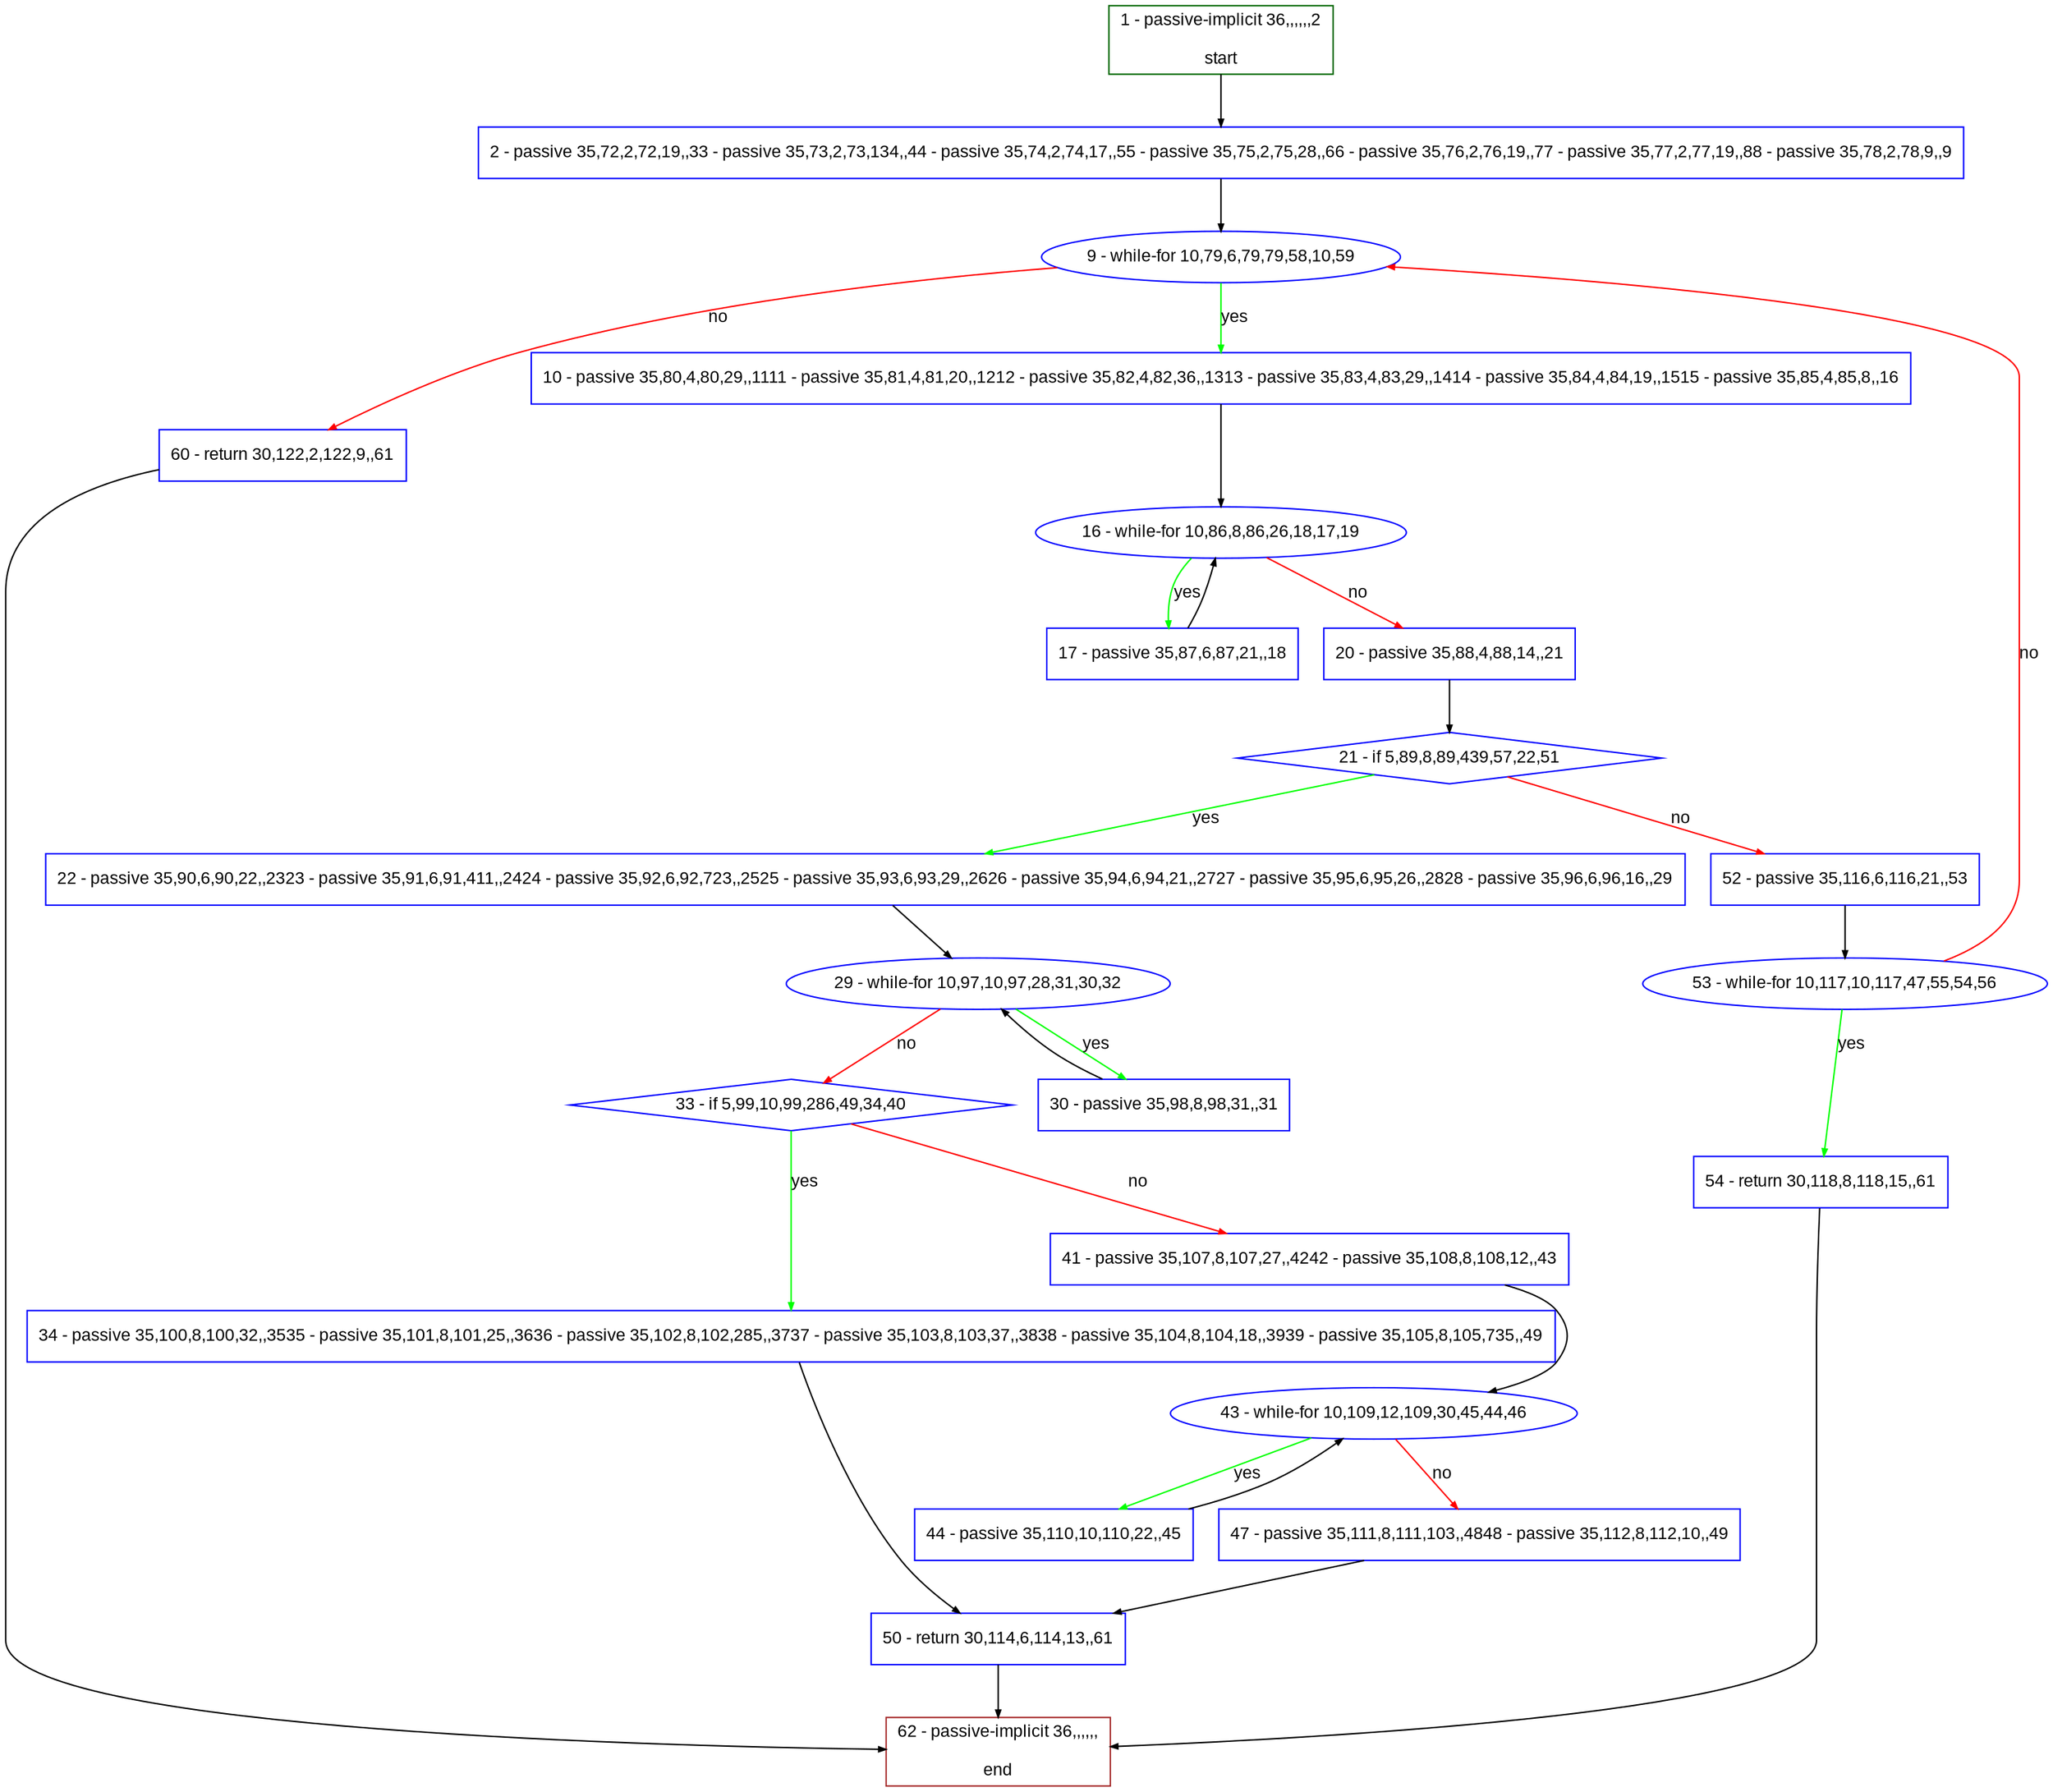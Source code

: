 digraph "" {
  graph [pack="true", label="", fontsize="12", packmode="clust", fontname="Arial", fillcolor="#FFFFCC", bgcolor="white", style="rounded,filled", compound="true"];
  node [node_initialized="no", label="", color="grey", fontsize="12", fillcolor="white", fontname="Arial", style="filled", shape="rectangle", compound="true", fixedsize="false"];
  edge [fontcolor="black", arrowhead="normal", arrowtail="none", arrowsize="0.5", ltail="", label="", color="black", fontsize="12", lhead="", fontname="Arial", dir="forward", compound="true"];
  __N1 [label="2 - passive 35,72,2,72,19,,33 - passive 35,73,2,73,134,,44 - passive 35,74,2,74,17,,55 - passive 35,75,2,75,28,,66 - passive 35,76,2,76,19,,77 - passive 35,77,2,77,19,,88 - passive 35,78,2,78,9,,9", color="#0000ff", fillcolor="#ffffff", style="filled", shape="box"];
  __N2 [label="1 - passive-implicit 36,,,,,,2\n\nstart", color="#006400", fillcolor="#ffffff", style="filled", shape="box"];
  __N3 [label="9 - while-for 10,79,6,79,79,58,10,59", color="#0000ff", fillcolor="#ffffff", style="filled", shape="oval"];
  __N4 [label="10 - passive 35,80,4,80,29,,1111 - passive 35,81,4,81,20,,1212 - passive 35,82,4,82,36,,1313 - passive 35,83,4,83,29,,1414 - passive 35,84,4,84,19,,1515 - passive 35,85,4,85,8,,16", color="#0000ff", fillcolor="#ffffff", style="filled", shape="box"];
  __N5 [label="60 - return 30,122,2,122,9,,61", color="#0000ff", fillcolor="#ffffff", style="filled", shape="box"];
  __N6 [label="16 - while-for 10,86,8,86,26,18,17,19", color="#0000ff", fillcolor="#ffffff", style="filled", shape="oval"];
  __N7 [label="17 - passive 35,87,6,87,21,,18", color="#0000ff", fillcolor="#ffffff", style="filled", shape="box"];
  __N8 [label="20 - passive 35,88,4,88,14,,21", color="#0000ff", fillcolor="#ffffff", style="filled", shape="box"];
  __N9 [label="21 - if 5,89,8,89,439,57,22,51", color="#0000ff", fillcolor="#ffffff", style="filled", shape="diamond"];
  __N10 [label="22 - passive 35,90,6,90,22,,2323 - passive 35,91,6,91,411,,2424 - passive 35,92,6,92,723,,2525 - passive 35,93,6,93,29,,2626 - passive 35,94,6,94,21,,2727 - passive 35,95,6,95,26,,2828 - passive 35,96,6,96,16,,29", color="#0000ff", fillcolor="#ffffff", style="filled", shape="box"];
  __N11 [label="52 - passive 35,116,6,116,21,,53", color="#0000ff", fillcolor="#ffffff", style="filled", shape="box"];
  __N12 [label="29 - while-for 10,97,10,97,28,31,30,32", color="#0000ff", fillcolor="#ffffff", style="filled", shape="oval"];
  __N13 [label="30 - passive 35,98,8,98,31,,31", color="#0000ff", fillcolor="#ffffff", style="filled", shape="box"];
  __N14 [label="33 - if 5,99,10,99,286,49,34,40", color="#0000ff", fillcolor="#ffffff", style="filled", shape="diamond"];
  __N15 [label="34 - passive 35,100,8,100,32,,3535 - passive 35,101,8,101,25,,3636 - passive 35,102,8,102,285,,3737 - passive 35,103,8,103,37,,3838 - passive 35,104,8,104,18,,3939 - passive 35,105,8,105,735,,49", color="#0000ff", fillcolor="#ffffff", style="filled", shape="box"];
  __N16 [label="41 - passive 35,107,8,107,27,,4242 - passive 35,108,8,108,12,,43", color="#0000ff", fillcolor="#ffffff", style="filled", shape="box"];
  __N17 [label="50 - return 30,114,6,114,13,,61", color="#0000ff", fillcolor="#ffffff", style="filled", shape="box"];
  __N18 [label="43 - while-for 10,109,12,109,30,45,44,46", color="#0000ff", fillcolor="#ffffff", style="filled", shape="oval"];
  __N19 [label="44 - passive 35,110,10,110,22,,45", color="#0000ff", fillcolor="#ffffff", style="filled", shape="box"];
  __N20 [label="47 - passive 35,111,8,111,103,,4848 - passive 35,112,8,112,10,,49", color="#0000ff", fillcolor="#ffffff", style="filled", shape="box"];
  __N21 [label="62 - passive-implicit 36,,,,,,\n\nend", color="#a52a2a", fillcolor="#ffffff", style="filled", shape="box"];
  __N22 [label="53 - while-for 10,117,10,117,47,55,54,56", color="#0000ff", fillcolor="#ffffff", style="filled", shape="oval"];
  __N23 [label="54 - return 30,118,8,118,15,,61", color="#0000ff", fillcolor="#ffffff", style="filled", shape="box"];
  __N2 -> __N1 [arrowhead="normal", arrowtail="none", color="#000000", label="", dir="forward"];
  __N1 -> __N3 [arrowhead="normal", arrowtail="none", color="#000000", label="", dir="forward"];
  __N3 -> __N4 [arrowhead="normal", arrowtail="none", color="#00ff00", label="yes", dir="forward"];
  __N3 -> __N5 [arrowhead="normal", arrowtail="none", color="#ff0000", label="no", dir="forward"];
  __N4 -> __N6 [arrowhead="normal", arrowtail="none", color="#000000", label="", dir="forward"];
  __N6 -> __N7 [arrowhead="normal", arrowtail="none", color="#00ff00", label="yes", dir="forward"];
  __N7 -> __N6 [arrowhead="normal", arrowtail="none", color="#000000", label="", dir="forward"];
  __N6 -> __N8 [arrowhead="normal", arrowtail="none", color="#ff0000", label="no", dir="forward"];
  __N8 -> __N9 [arrowhead="normal", arrowtail="none", color="#000000", label="", dir="forward"];
  __N9 -> __N10 [arrowhead="normal", arrowtail="none", color="#00ff00", label="yes", dir="forward"];
  __N9 -> __N11 [arrowhead="normal", arrowtail="none", color="#ff0000", label="no", dir="forward"];
  __N10 -> __N12 [arrowhead="normal", arrowtail="none", color="#000000", label="", dir="forward"];
  __N12 -> __N13 [arrowhead="normal", arrowtail="none", color="#00ff00", label="yes", dir="forward"];
  __N13 -> __N12 [arrowhead="normal", arrowtail="none", color="#000000", label="", dir="forward"];
  __N12 -> __N14 [arrowhead="normal", arrowtail="none", color="#ff0000", label="no", dir="forward"];
  __N14 -> __N15 [arrowhead="normal", arrowtail="none", color="#00ff00", label="yes", dir="forward"];
  __N14 -> __N16 [arrowhead="normal", arrowtail="none", color="#ff0000", label="no", dir="forward"];
  __N15 -> __N17 [arrowhead="normal", arrowtail="none", color="#000000", label="", dir="forward"];
  __N16 -> __N18 [arrowhead="normal", arrowtail="none", color="#000000", label="", dir="forward"];
  __N18 -> __N19 [arrowhead="normal", arrowtail="none", color="#00ff00", label="yes", dir="forward"];
  __N19 -> __N18 [arrowhead="normal", arrowtail="none", color="#000000", label="", dir="forward"];
  __N18 -> __N20 [arrowhead="normal", arrowtail="none", color="#ff0000", label="no", dir="forward"];
  __N20 -> __N17 [arrowhead="normal", arrowtail="none", color="#000000", label="", dir="forward"];
  __N17 -> __N21 [arrowhead="normal", arrowtail="none", color="#000000", label="", dir="forward"];
  __N11 -> __N22 [arrowhead="normal", arrowtail="none", color="#000000", label="", dir="forward"];
  __N22 -> __N3 [arrowhead="normal", arrowtail="none", color="#ff0000", label="no", dir="forward"];
  __N22 -> __N23 [arrowhead="normal", arrowtail="none", color="#00ff00", label="yes", dir="forward"];
  __N23 -> __N21 [arrowhead="normal", arrowtail="none", color="#000000", label="", dir="forward"];
  __N5 -> __N21 [arrowhead="normal", arrowtail="none", color="#000000", label="", dir="forward"];
}
